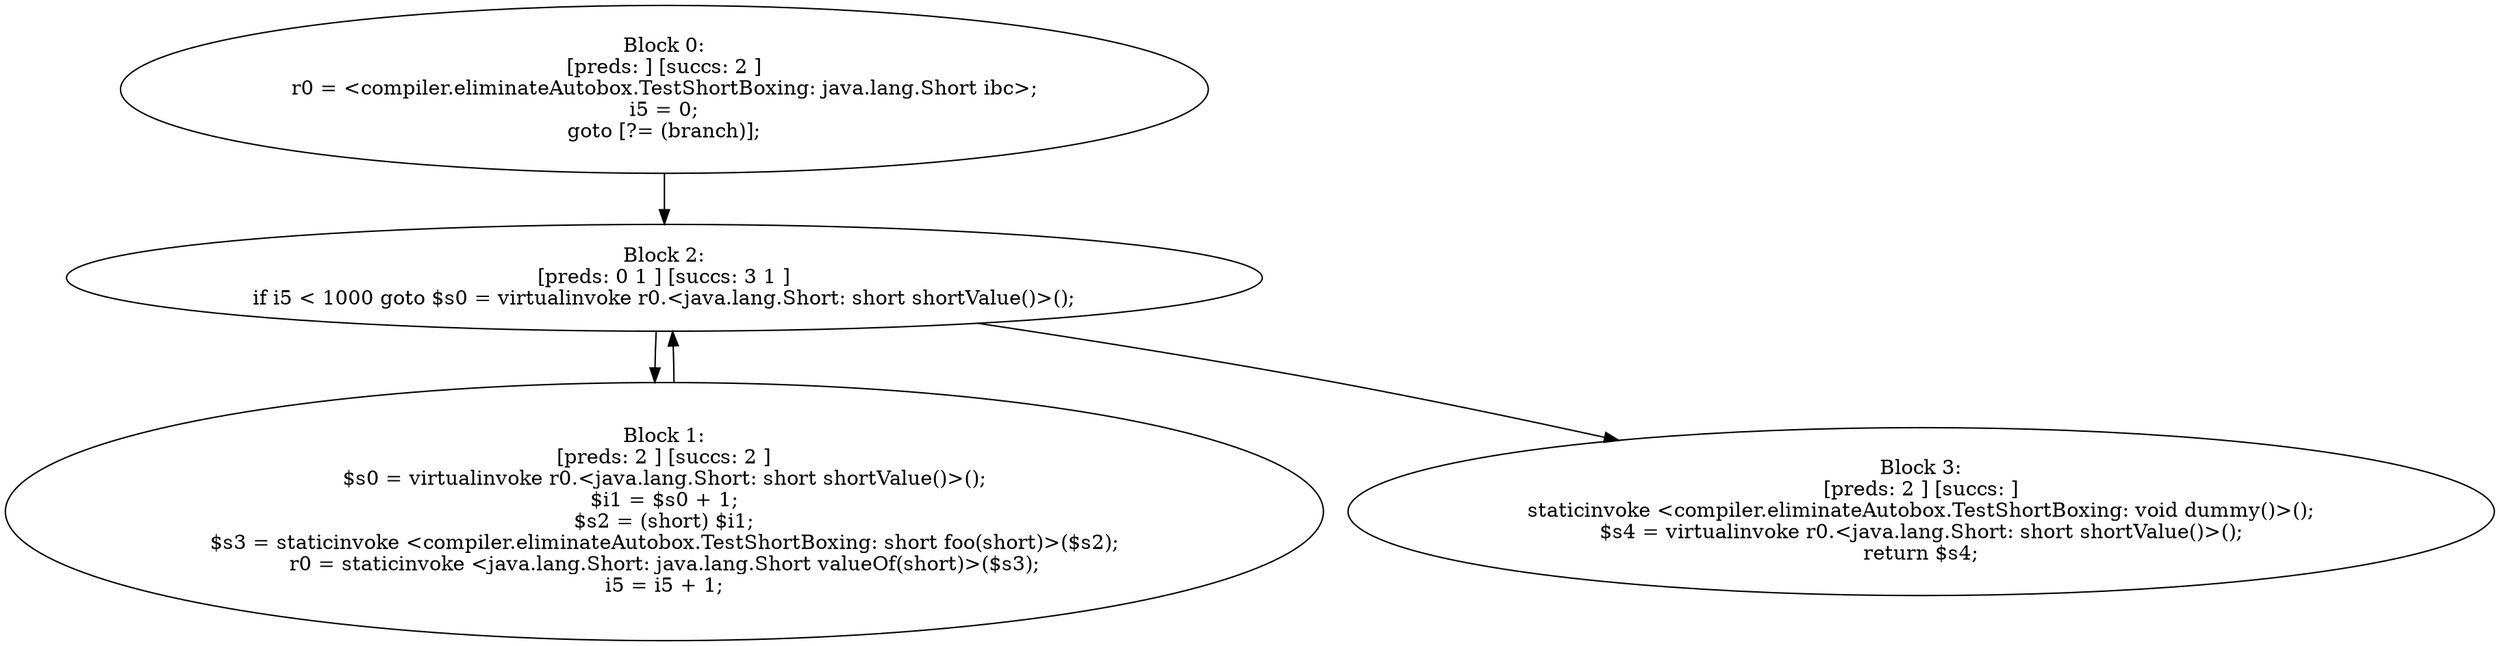 digraph "unitGraph" {
    "Block 0:
[preds: ] [succs: 2 ]
r0 = <compiler.eliminateAutobox.TestShortBoxing: java.lang.Short ibc>;
i5 = 0;
goto [?= (branch)];
"
    "Block 1:
[preds: 2 ] [succs: 2 ]
$s0 = virtualinvoke r0.<java.lang.Short: short shortValue()>();
$i1 = $s0 + 1;
$s2 = (short) $i1;
$s3 = staticinvoke <compiler.eliminateAutobox.TestShortBoxing: short foo(short)>($s2);
r0 = staticinvoke <java.lang.Short: java.lang.Short valueOf(short)>($s3);
i5 = i5 + 1;
"
    "Block 2:
[preds: 0 1 ] [succs: 3 1 ]
if i5 < 1000 goto $s0 = virtualinvoke r0.<java.lang.Short: short shortValue()>();
"
    "Block 3:
[preds: 2 ] [succs: ]
staticinvoke <compiler.eliminateAutobox.TestShortBoxing: void dummy()>();
$s4 = virtualinvoke r0.<java.lang.Short: short shortValue()>();
return $s4;
"
    "Block 0:
[preds: ] [succs: 2 ]
r0 = <compiler.eliminateAutobox.TestShortBoxing: java.lang.Short ibc>;
i5 = 0;
goto [?= (branch)];
"->"Block 2:
[preds: 0 1 ] [succs: 3 1 ]
if i5 < 1000 goto $s0 = virtualinvoke r0.<java.lang.Short: short shortValue()>();
";
    "Block 1:
[preds: 2 ] [succs: 2 ]
$s0 = virtualinvoke r0.<java.lang.Short: short shortValue()>();
$i1 = $s0 + 1;
$s2 = (short) $i1;
$s3 = staticinvoke <compiler.eliminateAutobox.TestShortBoxing: short foo(short)>($s2);
r0 = staticinvoke <java.lang.Short: java.lang.Short valueOf(short)>($s3);
i5 = i5 + 1;
"->"Block 2:
[preds: 0 1 ] [succs: 3 1 ]
if i5 < 1000 goto $s0 = virtualinvoke r0.<java.lang.Short: short shortValue()>();
";
    "Block 2:
[preds: 0 1 ] [succs: 3 1 ]
if i5 < 1000 goto $s0 = virtualinvoke r0.<java.lang.Short: short shortValue()>();
"->"Block 3:
[preds: 2 ] [succs: ]
staticinvoke <compiler.eliminateAutobox.TestShortBoxing: void dummy()>();
$s4 = virtualinvoke r0.<java.lang.Short: short shortValue()>();
return $s4;
";
    "Block 2:
[preds: 0 1 ] [succs: 3 1 ]
if i5 < 1000 goto $s0 = virtualinvoke r0.<java.lang.Short: short shortValue()>();
"->"Block 1:
[preds: 2 ] [succs: 2 ]
$s0 = virtualinvoke r0.<java.lang.Short: short shortValue()>();
$i1 = $s0 + 1;
$s2 = (short) $i1;
$s3 = staticinvoke <compiler.eliminateAutobox.TestShortBoxing: short foo(short)>($s2);
r0 = staticinvoke <java.lang.Short: java.lang.Short valueOf(short)>($s3);
i5 = i5 + 1;
";
}
